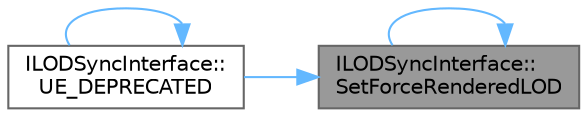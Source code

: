 digraph "ILODSyncInterface::SetForceRenderedLOD"
{
 // INTERACTIVE_SVG=YES
 // LATEX_PDF_SIZE
  bgcolor="transparent";
  edge [fontname=Helvetica,fontsize=10,labelfontname=Helvetica,labelfontsize=10];
  node [fontname=Helvetica,fontsize=10,shape=box,height=0.2,width=0.4];
  rankdir="RL";
  Node1 [id="Node000001",label="ILODSyncInterface::\lSetForceRenderedLOD",height=0.2,width=0.4,color="gray40", fillcolor="grey60", style="filled", fontcolor="black",tooltip="Sets the LOD to use for rendering, as a 0-based index."];
  Node1 -> Node1 [id="edge1_Node000001_Node000001",dir="back",color="steelblue1",style="solid",tooltip=" "];
  Node1 -> Node2 [id="edge2_Node000001_Node000002",dir="back",color="steelblue1",style="solid",tooltip=" "];
  Node2 [id="Node000002",label="ILODSyncInterface::\lUE_DEPRECATED",height=0.2,width=0.4,color="grey40", fillcolor="white", style="filled",URL="$d6/d88/classILODSyncInterface.html#af5c2c13737a2485960df3e2bc6f4d1d1",tooltip=" "];
  Node2 -> Node2 [id="edge3_Node000002_Node000002",dir="back",color="steelblue1",style="solid",tooltip=" "];
}
